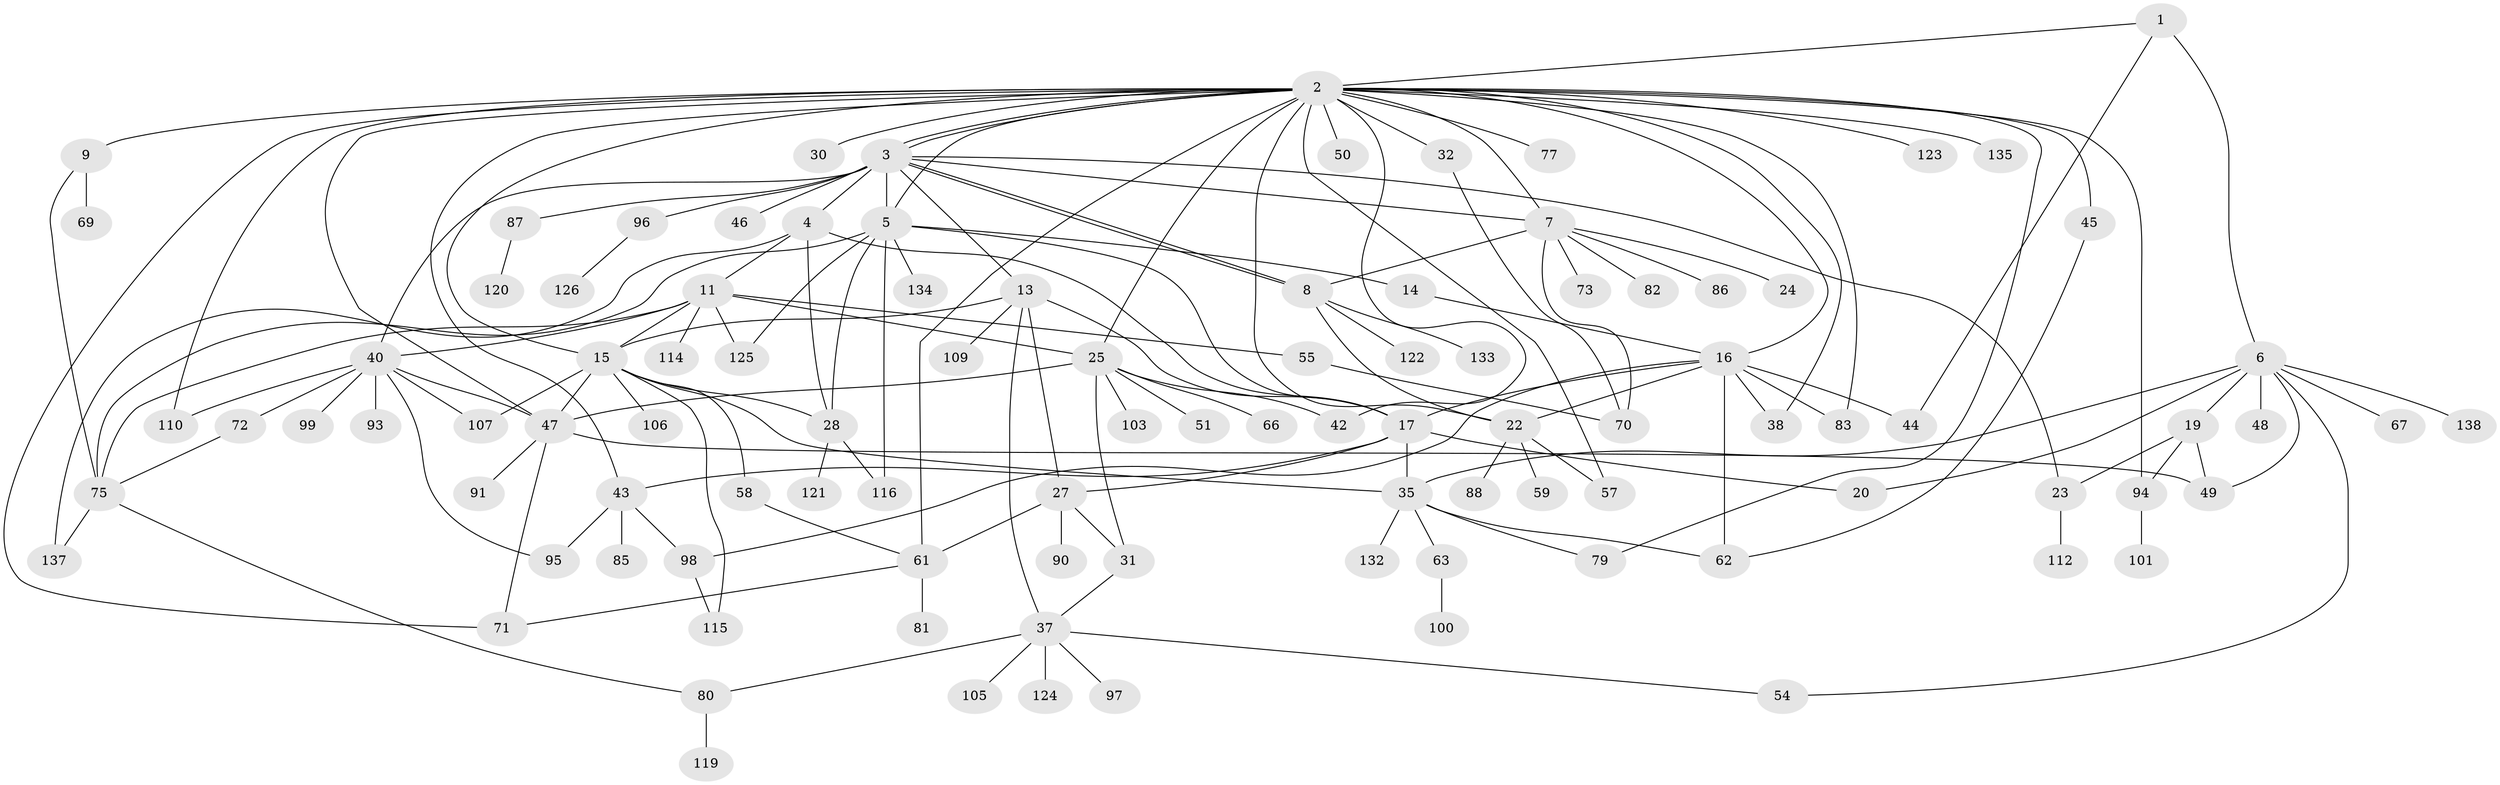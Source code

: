 // Generated by graph-tools (version 1.1) at 2025/51/02/27/25 19:51:58]
// undirected, 101 vertices, 158 edges
graph export_dot {
graph [start="1"]
  node [color=gray90,style=filled];
  1;
  2 [super="+12"];
  3 [super="+21"];
  4 [super="+113"];
  5 [super="+92"];
  6 [super="+10"];
  7 [super="+29"];
  8 [super="+117"];
  9 [super="+18"];
  11 [super="+118"];
  13 [super="+26"];
  14;
  15 [super="+36"];
  16 [super="+108"];
  17 [super="+65"];
  19 [super="+74"];
  20;
  22 [super="+34"];
  23;
  24;
  25 [super="+33"];
  27 [super="+131"];
  28 [super="+39"];
  30;
  31;
  32 [super="+104"];
  35 [super="+52"];
  37 [super="+53"];
  38 [super="+64"];
  40 [super="+41"];
  42;
  43;
  44 [super="+60"];
  45 [super="+76"];
  46;
  47 [super="+78"];
  48;
  49;
  50;
  51;
  54;
  55 [super="+56"];
  57 [super="+89"];
  58;
  59;
  61 [super="+127"];
  62 [super="+84"];
  63 [super="+68"];
  66 [super="+128"];
  67;
  69;
  70 [super="+136"];
  71 [super="+130"];
  72;
  73;
  75 [super="+111"];
  77;
  79;
  80;
  81;
  82;
  83;
  85;
  86;
  87;
  88;
  90;
  91;
  93;
  94;
  95 [super="+102"];
  96;
  97;
  98;
  99;
  100;
  101;
  103;
  105;
  106;
  107;
  109;
  110;
  112;
  114;
  115;
  116;
  119;
  120;
  121;
  122;
  123;
  124;
  125;
  126 [super="+129"];
  132;
  133;
  134;
  135;
  137;
  138;
  1 -- 2;
  1 -- 6;
  1 -- 44;
  2 -- 3;
  2 -- 3;
  2 -- 9 [weight=2];
  2 -- 15;
  2 -- 16;
  2 -- 22;
  2 -- 25;
  2 -- 38;
  2 -- 42;
  2 -- 57;
  2 -- 77;
  2 -- 83;
  2 -- 94;
  2 -- 123;
  2 -- 32;
  2 -- 5;
  2 -- 7 [weight=2];
  2 -- 135;
  2 -- 43;
  2 -- 45;
  2 -- 110;
  2 -- 47;
  2 -- 79;
  2 -- 50;
  2 -- 30;
  2 -- 61;
  2 -- 71;
  3 -- 4;
  3 -- 5;
  3 -- 7;
  3 -- 8;
  3 -- 8;
  3 -- 13;
  3 -- 23;
  3 -- 40 [weight=2];
  3 -- 46;
  3 -- 87;
  3 -- 96;
  4 -- 11;
  4 -- 137;
  4 -- 17;
  4 -- 28;
  5 -- 14;
  5 -- 28;
  5 -- 75;
  5 -- 134;
  5 -- 17;
  5 -- 125;
  5 -- 116;
  6 -- 19;
  6 -- 35;
  6 -- 48;
  6 -- 49;
  6 -- 138;
  6 -- 54;
  6 -- 67;
  6 -- 20;
  7 -- 24;
  7 -- 73;
  7 -- 82;
  7 -- 86;
  7 -- 8;
  7 -- 70;
  8 -- 133;
  8 -- 122;
  8 -- 22;
  9 -- 69;
  9 -- 75;
  11 -- 15;
  11 -- 25;
  11 -- 55;
  11 -- 114;
  11 -- 125;
  11 -- 40;
  11 -- 75;
  13 -- 17;
  13 -- 27;
  13 -- 109;
  13 -- 37;
  13 -- 15;
  14 -- 16;
  15 -- 58;
  15 -- 115;
  15 -- 35;
  15 -- 106;
  15 -- 107;
  15 -- 47;
  15 -- 28;
  16 -- 17;
  16 -- 38;
  16 -- 62;
  16 -- 83;
  16 -- 98;
  16 -- 44;
  16 -- 22;
  17 -- 20;
  17 -- 27;
  17 -- 35;
  17 -- 43;
  19 -- 23;
  19 -- 94;
  19 -- 49;
  22 -- 88;
  22 -- 59;
  22 -- 57;
  23 -- 112;
  25 -- 42;
  25 -- 47;
  25 -- 51;
  25 -- 66;
  25 -- 103;
  25 -- 31;
  27 -- 31;
  27 -- 90;
  27 -- 61;
  28 -- 116;
  28 -- 121;
  31 -- 37;
  32 -- 70;
  35 -- 63;
  35 -- 79;
  35 -- 132;
  35 -- 62;
  37 -- 80;
  37 -- 97;
  37 -- 54;
  37 -- 105;
  37 -- 124;
  40 -- 107;
  40 -- 99;
  40 -- 72;
  40 -- 110;
  40 -- 47;
  40 -- 93;
  40 -- 95;
  43 -- 85;
  43 -- 95;
  43 -- 98;
  45 -- 62;
  47 -- 49;
  47 -- 71;
  47 -- 91;
  55 -- 70;
  58 -- 61;
  61 -- 81;
  61 -- 71;
  63 -- 100;
  72 -- 75;
  75 -- 80;
  75 -- 137;
  80 -- 119;
  87 -- 120;
  94 -- 101;
  96 -- 126;
  98 -- 115;
}
